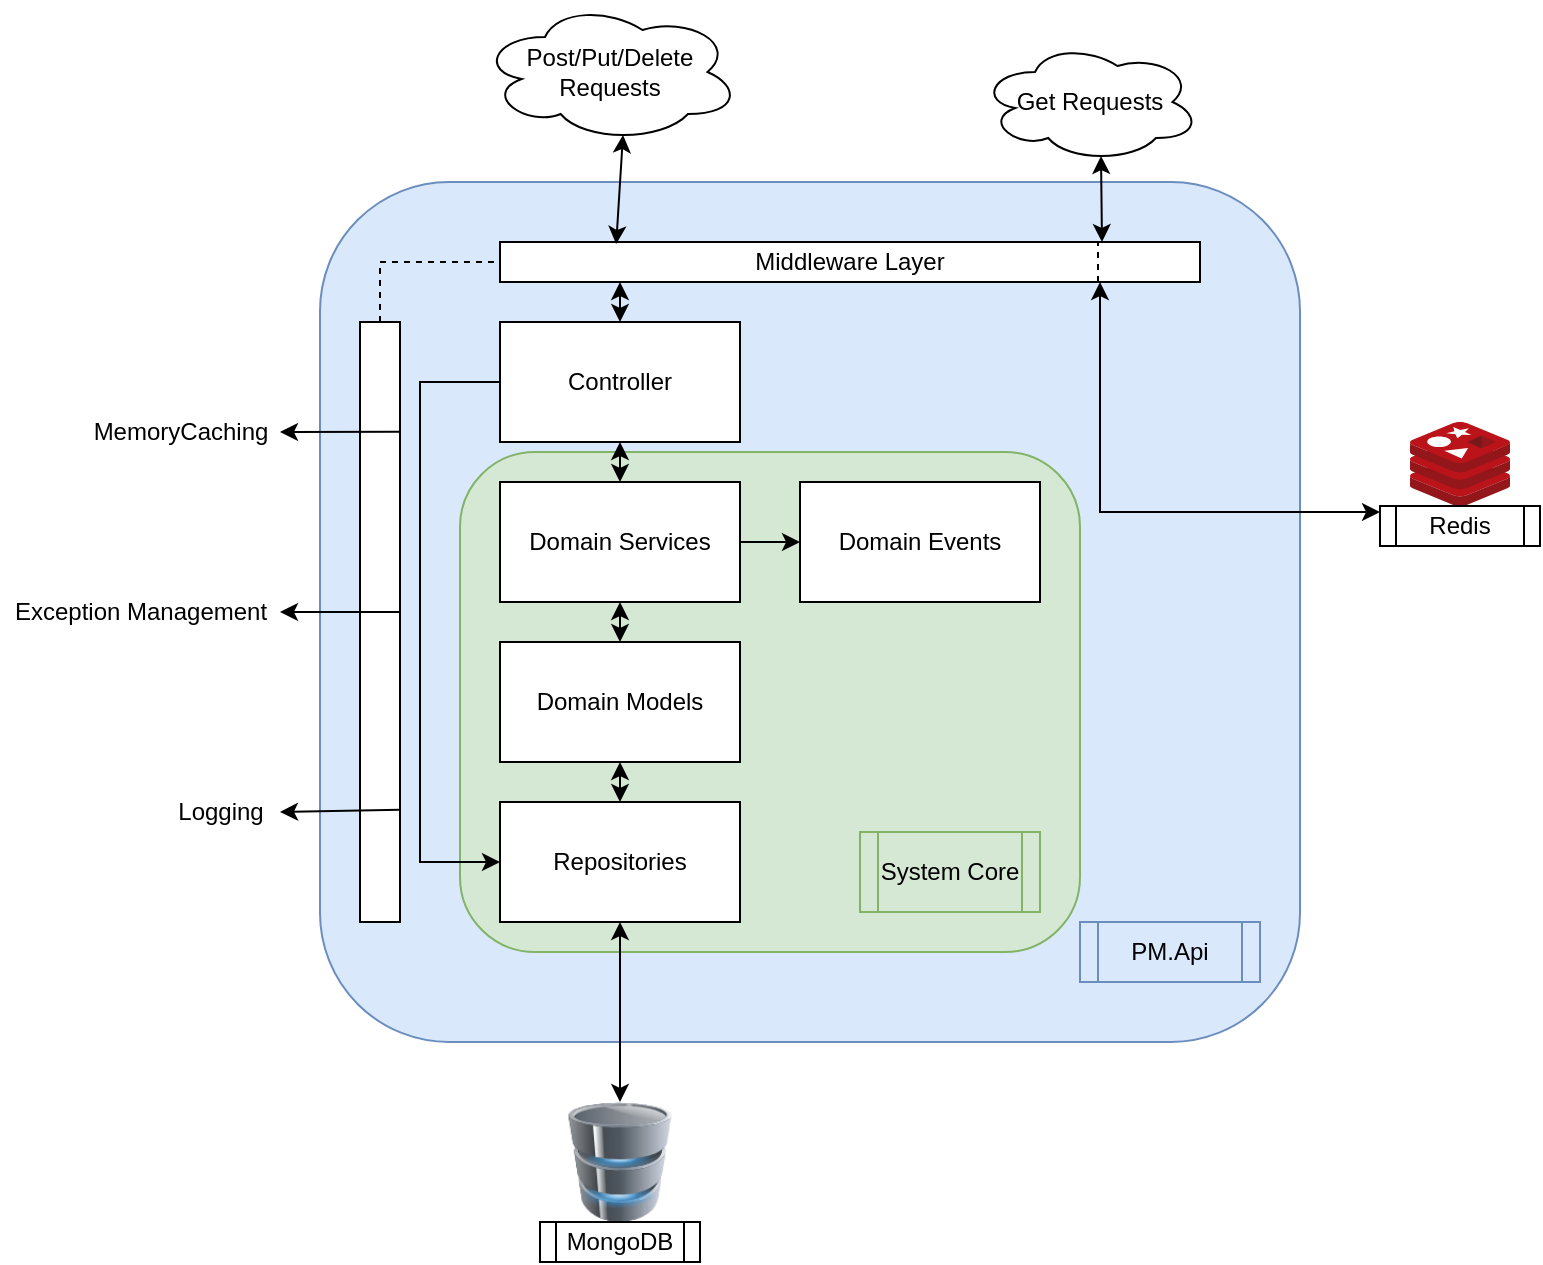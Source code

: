 <mxfile version="16.1.0" type="device" pages="2"><diagram id="n4mXf4Ls26mlzGFJRTDG" name="Page-1"><mxGraphModel dx="1422" dy="752" grid="1" gridSize="10" guides="1" tooltips="1" connect="1" arrows="1" fold="1" page="1" pageScale="1" pageWidth="827" pageHeight="1169" math="0" shadow="0"><root><mxCell id="0"/><mxCell id="1" parent="0"/><mxCell id="1JFj3KjXVqVTRi5dbd7J-1" value="" style="rounded=1;whiteSpace=wrap;html=1;fillColor=#dae8fc;strokeColor=#6c8ebf;" vertex="1" parent="1"><mxGeometry x="190" y="160" width="490" height="430" as="geometry"/></mxCell><mxCell id="tiwnSn_30BpbbiMSlaSS-12" value="" style="rounded=1;whiteSpace=wrap;html=1;fillColor=#d5e8d4;strokeColor=#82b366;" vertex="1" parent="1"><mxGeometry x="260" y="295" width="310" height="250" as="geometry"/></mxCell><mxCell id="tiwnSn_30BpbbiMSlaSS-1" value="Repositories" style="rounded=0;whiteSpace=wrap;html=1;" vertex="1" parent="1"><mxGeometry x="280" y="470" width="120" height="60" as="geometry"/></mxCell><mxCell id="tiwnSn_30BpbbiMSlaSS-5" value="&lt;div&gt;Domain Models&lt;/div&gt;" style="rounded=0;whiteSpace=wrap;html=1;" vertex="1" parent="1"><mxGeometry x="280" y="390" width="120" height="60" as="geometry"/></mxCell><mxCell id="tiwnSn_30BpbbiMSlaSS-6" value="&lt;div&gt;Domain Services&lt;br&gt;&lt;/div&gt;" style="rounded=0;whiteSpace=wrap;html=1;" vertex="1" parent="1"><mxGeometry x="280" y="310" width="120" height="60" as="geometry"/></mxCell><mxCell id="tiwnSn_30BpbbiMSlaSS-7" value="Controller" style="rounded=0;whiteSpace=wrap;html=1;" vertex="1" parent="1"><mxGeometry x="280" y="230" width="120" height="60" as="geometry"/></mxCell><mxCell id="tiwnSn_30BpbbiMSlaSS-9" value="Middleware Layer" style="rounded=0;whiteSpace=wrap;html=1;" vertex="1" parent="1"><mxGeometry x="280" y="190" width="350" height="20" as="geometry"/></mxCell><mxCell id="tiwnSn_30BpbbiMSlaSS-14" value="Get Requests" style="ellipse;shape=cloud;whiteSpace=wrap;html=1;" vertex="1" parent="1"><mxGeometry x="520" y="90" width="110" height="60" as="geometry"/></mxCell><mxCell id="tiwnSn_30BpbbiMSlaSS-16" value="" style="endArrow=classic;startArrow=classic;html=1;rounded=0;exitX=0.5;exitY=0;exitDx=0;exitDy=0;entryX=0.5;entryY=1;entryDx=0;entryDy=0;" edge="1" parent="1" source="tiwnSn_30BpbbiMSlaSS-6" target="tiwnSn_30BpbbiMSlaSS-7"><mxGeometry width="50" height="50" relative="1" as="geometry"><mxPoint x="490" y="400" as="sourcePoint"/><mxPoint x="540" y="350" as="targetPoint"/></mxGeometry></mxCell><mxCell id="tiwnSn_30BpbbiMSlaSS-18" value="" style="endArrow=classic;startArrow=classic;html=1;rounded=0;entryX=0.5;entryY=1;entryDx=0;entryDy=0;exitX=0.5;exitY=0;exitDx=0;exitDy=0;" edge="1" parent="1" source="tiwnSn_30BpbbiMSlaSS-5" target="tiwnSn_30BpbbiMSlaSS-6"><mxGeometry width="50" height="50" relative="1" as="geometry"><mxPoint x="480" y="390" as="sourcePoint"/><mxPoint x="540" y="350" as="targetPoint"/></mxGeometry></mxCell><mxCell id="tiwnSn_30BpbbiMSlaSS-19" value="" style="endArrow=classic;startArrow=classic;html=1;rounded=0;entryX=0.5;entryY=0;entryDx=0;entryDy=0;exitX=0.5;exitY=1;exitDx=0;exitDy=0;" edge="1" parent="1" source="tiwnSn_30BpbbiMSlaSS-5" target="tiwnSn_30BpbbiMSlaSS-1"><mxGeometry width="50" height="50" relative="1" as="geometry"><mxPoint x="490" y="400" as="sourcePoint"/><mxPoint x="540" y="350" as="targetPoint"/></mxGeometry></mxCell><mxCell id="tiwnSn_30BpbbiMSlaSS-20" value="" style="endArrow=classic;startArrow=classic;html=1;rounded=0;exitX=0.5;exitY=0;exitDx=0;exitDy=0;" edge="1" parent="1" source="tiwnSn_30BpbbiMSlaSS-7"><mxGeometry width="50" height="50" relative="1" as="geometry"><mxPoint x="475" y="230" as="sourcePoint"/><mxPoint x="340" y="210" as="targetPoint"/></mxGeometry></mxCell><mxCell id="tiwnSn_30BpbbiMSlaSS-21" value="" style="endArrow=classic;startArrow=classic;html=1;rounded=0;entryX=0.5;entryY=0;entryDx=0;entryDy=0;exitX=0.5;exitY=1;exitDx=0;exitDy=0;" edge="1" parent="1" source="tiwnSn_30BpbbiMSlaSS-1"><mxGeometry width="50" height="50" relative="1" as="geometry"><mxPoint x="480" y="530" as="sourcePoint"/><mxPoint x="340" y="620" as="targetPoint"/></mxGeometry></mxCell><mxCell id="1JFj3KjXVqVTRi5dbd7J-2" value="&lt;div&gt;Domain Events&lt;/div&gt;" style="rounded=0;whiteSpace=wrap;html=1;" vertex="1" parent="1"><mxGeometry x="430" y="310" width="120" height="60" as="geometry"/></mxCell><mxCell id="1JFj3KjXVqVTRi5dbd7J-10" value="" style="endArrow=classic;html=1;rounded=0;exitX=1;exitY=0.5;exitDx=0;exitDy=0;entryX=0;entryY=0.5;entryDx=0;entryDy=0;startArrow=none;" edge="1" parent="1" target="1JFj3KjXVqVTRi5dbd7J-2"><mxGeometry width="50" height="50" relative="1" as="geometry"><mxPoint x="420" y="340" as="sourcePoint"/><mxPoint x="540" y="350" as="targetPoint"/></mxGeometry></mxCell><mxCell id="1JFj3KjXVqVTRi5dbd7J-19" value="" style="endArrow=none;dashed=1;html=1;rounded=0;" edge="1" parent="1"><mxGeometry width="50" height="50" relative="1" as="geometry"><mxPoint x="579" y="210" as="sourcePoint"/><mxPoint x="579" y="190" as="targetPoint"/></mxGeometry></mxCell><mxCell id="1JFj3KjXVqVTRi5dbd7J-25" value="PM.Api" style="shape=process;whiteSpace=wrap;html=1;backgroundOutline=1;fillColor=#dae8fc;strokeColor=#6c8ebf;" vertex="1" parent="1"><mxGeometry x="570" y="530" width="90" height="30" as="geometry"/></mxCell><mxCell id="1JFj3KjXVqVTRi5dbd7J-26" value="Post/Put/Delete Requests" style="ellipse;shape=cloud;whiteSpace=wrap;html=1;" vertex="1" parent="1"><mxGeometry x="270" y="70" width="130" height="70" as="geometry"/></mxCell><mxCell id="1JFj3KjXVqVTRi5dbd7J-29" value="" style="endArrow=classic;startArrow=classic;html=1;rounded=0;entryX=0.55;entryY=0.95;entryDx=0;entryDy=0;entryPerimeter=0;exitX=0.166;exitY=0.05;exitDx=0;exitDy=0;exitPerimeter=0;" edge="1" parent="1" source="tiwnSn_30BpbbiMSlaSS-9" target="1JFj3KjXVqVTRi5dbd7J-26"><mxGeometry width="50" height="50" relative="1" as="geometry"><mxPoint x="490" y="400" as="sourcePoint"/><mxPoint x="540" y="350" as="targetPoint"/></mxGeometry></mxCell><mxCell id="1JFj3KjXVqVTRi5dbd7J-30" value="" style="endArrow=classic;startArrow=classic;html=1;rounded=0;entryX=0.55;entryY=0.95;entryDx=0;entryDy=0;entryPerimeter=0;" edge="1" parent="1" target="tiwnSn_30BpbbiMSlaSS-14"><mxGeometry width="50" height="50" relative="1" as="geometry"><mxPoint x="581" y="190" as="sourcePoint"/><mxPoint x="540" y="350" as="targetPoint"/></mxGeometry></mxCell><mxCell id="1JFj3KjXVqVTRi5dbd7J-31" value="System Core" style="shape=process;whiteSpace=wrap;html=1;backgroundOutline=1;fillColor=#d5e8d4;strokeColor=#82b366;" vertex="1" parent="1"><mxGeometry x="460" y="485" width="90" height="40" as="geometry"/></mxCell><mxCell id="1JFj3KjXVqVTRi5dbd7J-34" value="" style="rounded=0;whiteSpace=wrap;html=1;" vertex="1" parent="1"><mxGeometry x="210" y="230" width="20" height="300" as="geometry"/></mxCell><mxCell id="1JFj3KjXVqVTRi5dbd7J-35" value="" style="endArrow=classic;html=1;rounded=0;exitX=1;exitY=0.171;exitDx=0;exitDy=0;exitPerimeter=0;" edge="1" parent="1"><mxGeometry width="50" height="50" relative="1" as="geometry"><mxPoint x="230" y="284.85" as="sourcePoint"/><mxPoint x="170" y="285" as="targetPoint"/></mxGeometry></mxCell><mxCell id="1JFj3KjXVqVTRi5dbd7J-36" value="Exception Management" style="text;html=1;align=center;verticalAlign=middle;resizable=0;points=[];autosize=1;strokeColor=none;fillColor=none;" vertex="1" parent="1"><mxGeometry x="30" y="365" width="140" height="20" as="geometry"/></mxCell><mxCell id="1JFj3KjXVqVTRi5dbd7J-37" value="Logging" style="text;html=1;align=center;verticalAlign=middle;resizable=0;points=[];autosize=1;strokeColor=none;fillColor=none;" vertex="1" parent="1"><mxGeometry x="110" y="465" width="60" height="20" as="geometry"/></mxCell><mxCell id="1JFj3KjXVqVTRi5dbd7J-38" value="MemoryCaching" style="text;html=1;align=center;verticalAlign=middle;resizable=0;points=[];autosize=1;strokeColor=none;fillColor=none;" vertex="1" parent="1"><mxGeometry x="70" y="275" width="100" height="20" as="geometry"/></mxCell><mxCell id="1JFj3KjXVqVTRi5dbd7J-41" value="" style="endArrow=classic;html=1;rounded=0;" edge="1" parent="1"><mxGeometry width="50" height="50" relative="1" as="geometry"><mxPoint x="230" y="375" as="sourcePoint"/><mxPoint x="170" y="375" as="targetPoint"/></mxGeometry></mxCell><mxCell id="1JFj3KjXVqVTRi5dbd7J-42" value="" style="endArrow=classic;html=1;rounded=0;exitX=1;exitY=0.711;exitDx=0;exitDy=0;exitPerimeter=0;" edge="1" parent="1"><mxGeometry width="50" height="50" relative="1" as="geometry"><mxPoint x="230" y="473.85" as="sourcePoint"/><mxPoint x="170" y="475" as="targetPoint"/></mxGeometry></mxCell><mxCell id="ZY0MPu-2oaBYZ7PJ-k5w-1" value="" style="endArrow=none;dashed=1;html=1;rounded=0;entryX=0;entryY=0.5;entryDx=0;entryDy=0;exitX=0.5;exitY=0;exitDx=0;exitDy=0;" edge="1" parent="1" source="1JFj3KjXVqVTRi5dbd7J-34" target="tiwnSn_30BpbbiMSlaSS-9"><mxGeometry width="50" height="50" relative="1" as="geometry"><mxPoint x="390" y="380" as="sourcePoint"/><mxPoint x="440" y="330" as="targetPoint"/><Array as="points"><mxPoint x="220" y="200"/></Array></mxGeometry></mxCell><mxCell id="rYrrWAZ71oC1RogN41lw-2" value="" style="endArrow=none;html=1;rounded=0;exitX=1;exitY=0.5;exitDx=0;exitDy=0;" edge="1" parent="1" source="tiwnSn_30BpbbiMSlaSS-6"><mxGeometry width="50" height="50" relative="1" as="geometry"><mxPoint x="390" y="380" as="sourcePoint"/><mxPoint x="420" y="340" as="targetPoint"/></mxGeometry></mxCell><mxCell id="wOW3LixsbooHwhvDvevC-1" value="" style="endArrow=classic;startArrow=classic;html=1;rounded=0;exitX=0;exitY=0.5;exitDx=0;exitDy=0;" edge="1" parent="1"><mxGeometry width="50" height="50" relative="1" as="geometry"><mxPoint x="720" y="325" as="sourcePoint"/><mxPoint x="580" y="210" as="targetPoint"/><Array as="points"><mxPoint x="580" y="325"/></Array></mxGeometry></mxCell><mxCell id="Mg2YkDo99dxgG_lEZVsR-2" value="" style="endArrow=classic;html=1;rounded=0;entryX=0;entryY=0.5;entryDx=0;entryDy=0;exitX=0;exitY=0.5;exitDx=0;exitDy=0;" edge="1" parent="1" source="tiwnSn_30BpbbiMSlaSS-7" target="tiwnSn_30BpbbiMSlaSS-1"><mxGeometry width="50" height="50" relative="1" as="geometry"><mxPoint x="390" y="470" as="sourcePoint"/><mxPoint x="440" y="420" as="targetPoint"/><Array as="points"><mxPoint x="240" y="260"/><mxPoint x="240" y="500"/></Array></mxGeometry></mxCell><mxCell id="ke9yuqH7MexA28fiucKn-1" value="" style="sketch=0;aspect=fixed;html=1;points=[];align=center;image;fontSize=12;image=img/lib/mscae/Cache_Redis_Product.svg;" vertex="1" parent="1"><mxGeometry x="735" y="280" width="50" height="42" as="geometry"/></mxCell><mxCell id="ke9yuqH7MexA28fiucKn-2" value="Redis" style="shape=process;whiteSpace=wrap;html=1;backgroundOutline=1;" vertex="1" parent="1"><mxGeometry x="720" y="322" width="80" height="20" as="geometry"/></mxCell><mxCell id="ke9yuqH7MexA28fiucKn-3" value="" style="image;html=1;image=img/lib/clip_art/computers/Database_128x128.png" vertex="1" parent="1"><mxGeometry x="310" y="620" width="60" height="60" as="geometry"/></mxCell><mxCell id="ke9yuqH7MexA28fiucKn-5" value="&lt;div&gt;MongoDB&lt;/div&gt;" style="shape=process;whiteSpace=wrap;html=1;backgroundOutline=1;" vertex="1" parent="1"><mxGeometry x="300" y="680" width="80" height="20" as="geometry"/></mxCell></root></mxGraphModel></diagram><diagram id="lgLGTIA42oVv88fDVuzz" name="Page-2"><mxGraphModel dx="1422" dy="752" grid="1" gridSize="10" guides="1" tooltips="1" connect="1" arrows="1" fold="1" page="1" pageScale="1" pageWidth="827" pageHeight="1169" math="0" shadow="0"><root><mxCell id="F64AryKqG9AdYwwS8ObK-0"/><mxCell id="F64AryKqG9AdYwwS8ObK-1" parent="F64AryKqG9AdYwwS8ObK-0"/><mxCell id="NI0IWfXvdoZGciJb8HcF-0" value="" style="rounded=1;whiteSpace=wrap;html=1;fillColor=#dae8fc;strokeColor=#6c8ebf;" vertex="1" parent="F64AryKqG9AdYwwS8ObK-1"><mxGeometry x="190" y="160" width="490" height="430" as="geometry"/></mxCell><mxCell id="NI0IWfXvdoZGciJb8HcF-1" value="" style="rounded=1;whiteSpace=wrap;html=1;fillColor=#d5e8d4;strokeColor=#82b366;" vertex="1" parent="F64AryKqG9AdYwwS8ObK-1"><mxGeometry x="260" y="295" width="310" height="250" as="geometry"/></mxCell><mxCell id="NI0IWfXvdoZGciJb8HcF-2" value="Repositories" style="rounded=0;whiteSpace=wrap;html=1;" vertex="1" parent="F64AryKqG9AdYwwS8ObK-1"><mxGeometry x="280" y="470" width="120" height="60" as="geometry"/></mxCell><mxCell id="NI0IWfXvdoZGciJb8HcF-5" value="&lt;div&gt;Domain Models&lt;/div&gt;" style="rounded=0;whiteSpace=wrap;html=1;" vertex="1" parent="F64AryKqG9AdYwwS8ObK-1"><mxGeometry x="280" y="390" width="120" height="60" as="geometry"/></mxCell><mxCell id="NI0IWfXvdoZGciJb8HcF-6" value="&lt;div&gt;Domain Services&lt;br&gt;&lt;/div&gt;" style="rounded=0;whiteSpace=wrap;html=1;" vertex="1" parent="F64AryKqG9AdYwwS8ObK-1"><mxGeometry x="280" y="310" width="120" height="60" as="geometry"/></mxCell><mxCell id="NI0IWfXvdoZGciJb8HcF-7" value="Controller" style="rounded=0;whiteSpace=wrap;html=1;" vertex="1" parent="F64AryKqG9AdYwwS8ObK-1"><mxGeometry x="280" y="230" width="120" height="60" as="geometry"/></mxCell><mxCell id="NI0IWfXvdoZGciJb8HcF-8" value="Middleware Layer" style="rounded=0;whiteSpace=wrap;html=1;" vertex="1" parent="F64AryKqG9AdYwwS8ObK-1"><mxGeometry x="280" y="190" width="350" height="20" as="geometry"/></mxCell><mxCell id="NI0IWfXvdoZGciJb8HcF-9" value="Get Requests" style="ellipse;shape=cloud;whiteSpace=wrap;html=1;" vertex="1" parent="F64AryKqG9AdYwwS8ObK-1"><mxGeometry x="520" y="90" width="110" height="60" as="geometry"/></mxCell><mxCell id="NI0IWfXvdoZGciJb8HcF-10" value="" style="endArrow=classic;startArrow=classic;html=1;rounded=0;exitX=0.5;exitY=0;exitDx=0;exitDy=0;entryX=0.5;entryY=1;entryDx=0;entryDy=0;" edge="1" parent="F64AryKqG9AdYwwS8ObK-1" source="NI0IWfXvdoZGciJb8HcF-6" target="NI0IWfXvdoZGciJb8HcF-7"><mxGeometry width="50" height="50" relative="1" as="geometry"><mxPoint x="490" y="400" as="sourcePoint"/><mxPoint x="540" y="350" as="targetPoint"/></mxGeometry></mxCell><mxCell id="NI0IWfXvdoZGciJb8HcF-11" value="" style="endArrow=classic;startArrow=classic;html=1;rounded=0;entryX=0.5;entryY=1;entryDx=0;entryDy=0;exitX=0.5;exitY=0;exitDx=0;exitDy=0;" edge="1" parent="F64AryKqG9AdYwwS8ObK-1" source="NI0IWfXvdoZGciJb8HcF-5" target="NI0IWfXvdoZGciJb8HcF-6"><mxGeometry width="50" height="50" relative="1" as="geometry"><mxPoint x="480" y="390" as="sourcePoint"/><mxPoint x="540" y="350" as="targetPoint"/></mxGeometry></mxCell><mxCell id="NI0IWfXvdoZGciJb8HcF-12" value="" style="endArrow=classic;startArrow=classic;html=1;rounded=0;entryX=0.5;entryY=0;entryDx=0;entryDy=0;exitX=0.5;exitY=1;exitDx=0;exitDy=0;" edge="1" parent="F64AryKqG9AdYwwS8ObK-1" source="NI0IWfXvdoZGciJb8HcF-5" target="NI0IWfXvdoZGciJb8HcF-2"><mxGeometry width="50" height="50" relative="1" as="geometry"><mxPoint x="490" y="400" as="sourcePoint"/><mxPoint x="540" y="350" as="targetPoint"/></mxGeometry></mxCell><mxCell id="NI0IWfXvdoZGciJb8HcF-13" value="" style="endArrow=classic;startArrow=classic;html=1;rounded=0;exitX=0.5;exitY=0;exitDx=0;exitDy=0;" edge="1" parent="F64AryKqG9AdYwwS8ObK-1" source="NI0IWfXvdoZGciJb8HcF-7"><mxGeometry width="50" height="50" relative="1" as="geometry"><mxPoint x="475" y="230" as="sourcePoint"/><mxPoint x="340" y="210" as="targetPoint"/></mxGeometry></mxCell><mxCell id="NI0IWfXvdoZGciJb8HcF-14" value="" style="endArrow=classic;startArrow=classic;html=1;rounded=0;entryX=0.5;entryY=0;entryDx=0;entryDy=0;exitX=0.5;exitY=1;exitDx=0;exitDy=0;" edge="1" parent="F64AryKqG9AdYwwS8ObK-1" source="NI0IWfXvdoZGciJb8HcF-2"><mxGeometry width="50" height="50" relative="1" as="geometry"><mxPoint x="480" y="530" as="sourcePoint"/><mxPoint x="340" y="620" as="targetPoint"/></mxGeometry></mxCell><mxCell id="NI0IWfXvdoZGciJb8HcF-15" value="Publisher" style="rounded=0;whiteSpace=wrap;html=1;" vertex="1" parent="F64AryKqG9AdYwwS8ObK-1"><mxGeometry x="430" y="310" width="120" height="60" as="geometry"/></mxCell><mxCell id="NI0IWfXvdoZGciJb8HcF-16" value="" style="endArrow=classic;html=1;rounded=0;exitX=1;exitY=0.5;exitDx=0;exitDy=0;entryX=0;entryY=0.5;entryDx=0;entryDy=0;startArrow=none;" edge="1" parent="F64AryKqG9AdYwwS8ObK-1" target="NI0IWfXvdoZGciJb8HcF-15"><mxGeometry width="50" height="50" relative="1" as="geometry"><mxPoint x="420" y="340" as="sourcePoint"/><mxPoint x="540" y="350" as="targetPoint"/></mxGeometry></mxCell><mxCell id="NI0IWfXvdoZGciJb8HcF-19" value="" style="endArrow=none;dashed=1;html=1;rounded=0;" edge="1" parent="F64AryKqG9AdYwwS8ObK-1"><mxGeometry width="50" height="50" relative="1" as="geometry"><mxPoint x="579" y="210" as="sourcePoint"/><mxPoint x="579" y="190" as="targetPoint"/></mxGeometry></mxCell><mxCell id="NI0IWfXvdoZGciJb8HcF-21" value="PM.Api" style="shape=process;whiteSpace=wrap;html=1;backgroundOutline=1;fillColor=#dae8fc;strokeColor=#6c8ebf;" vertex="1" parent="F64AryKqG9AdYwwS8ObK-1"><mxGeometry x="570" y="530" width="90" height="30" as="geometry"/></mxCell><mxCell id="NI0IWfXvdoZGciJb8HcF-22" value="Post/Put/Delete Requests" style="ellipse;shape=cloud;whiteSpace=wrap;html=1;" vertex="1" parent="F64AryKqG9AdYwwS8ObK-1"><mxGeometry x="270" y="70" width="130" height="70" as="geometry"/></mxCell><mxCell id="NI0IWfXvdoZGciJb8HcF-23" value="" style="endArrow=classic;startArrow=classic;html=1;rounded=0;entryX=0.55;entryY=0.95;entryDx=0;entryDy=0;entryPerimeter=0;exitX=0.166;exitY=0.05;exitDx=0;exitDy=0;exitPerimeter=0;" edge="1" parent="F64AryKqG9AdYwwS8ObK-1" source="NI0IWfXvdoZGciJb8HcF-8" target="NI0IWfXvdoZGciJb8HcF-22"><mxGeometry width="50" height="50" relative="1" as="geometry"><mxPoint x="490" y="400" as="sourcePoint"/><mxPoint x="540" y="350" as="targetPoint"/></mxGeometry></mxCell><mxCell id="NI0IWfXvdoZGciJb8HcF-24" value="" style="endArrow=classic;startArrow=classic;html=1;rounded=0;entryX=0.55;entryY=0.95;entryDx=0;entryDy=0;entryPerimeter=0;" edge="1" parent="F64AryKqG9AdYwwS8ObK-1" target="NI0IWfXvdoZGciJb8HcF-9"><mxGeometry width="50" height="50" relative="1" as="geometry"><mxPoint x="581" y="190" as="sourcePoint"/><mxPoint x="540" y="350" as="targetPoint"/></mxGeometry></mxCell><mxCell id="NI0IWfXvdoZGciJb8HcF-25" value="System Core" style="shape=process;whiteSpace=wrap;html=1;backgroundOutline=1;fillColor=#d5e8d4;strokeColor=#82b366;" vertex="1" parent="F64AryKqG9AdYwwS8ObK-1"><mxGeometry x="460" y="485" width="90" height="40" as="geometry"/></mxCell><mxCell id="NI0IWfXvdoZGciJb8HcF-27" value="" style="rounded=0;whiteSpace=wrap;html=1;" vertex="1" parent="F64AryKqG9AdYwwS8ObK-1"><mxGeometry x="210" y="230" width="20" height="300" as="geometry"/></mxCell><mxCell id="NI0IWfXvdoZGciJb8HcF-28" value="" style="endArrow=classic;html=1;rounded=0;exitX=1;exitY=0.171;exitDx=0;exitDy=0;exitPerimeter=0;" edge="1" parent="F64AryKqG9AdYwwS8ObK-1"><mxGeometry width="50" height="50" relative="1" as="geometry"><mxPoint x="230" y="284.85" as="sourcePoint"/><mxPoint x="170" y="285" as="targetPoint"/></mxGeometry></mxCell><mxCell id="NI0IWfXvdoZGciJb8HcF-29" value="Exception Management" style="text;html=1;align=center;verticalAlign=middle;resizable=0;points=[];autosize=1;strokeColor=none;fillColor=none;" vertex="1" parent="F64AryKqG9AdYwwS8ObK-1"><mxGeometry x="30" y="365" width="140" height="20" as="geometry"/></mxCell><mxCell id="NI0IWfXvdoZGciJb8HcF-30" value="Logging" style="text;html=1;align=center;verticalAlign=middle;resizable=0;points=[];autosize=1;strokeColor=none;fillColor=none;" vertex="1" parent="F64AryKqG9AdYwwS8ObK-1"><mxGeometry x="110" y="465" width="60" height="20" as="geometry"/></mxCell><mxCell id="NI0IWfXvdoZGciJb8HcF-31" value="MemoryCaching" style="text;html=1;align=center;verticalAlign=middle;resizable=0;points=[];autosize=1;strokeColor=none;fillColor=none;" vertex="1" parent="F64AryKqG9AdYwwS8ObK-1"><mxGeometry x="70" y="275" width="100" height="20" as="geometry"/></mxCell><mxCell id="NI0IWfXvdoZGciJb8HcF-32" value="" style="endArrow=classic;html=1;rounded=0;" edge="1" parent="F64AryKqG9AdYwwS8ObK-1"><mxGeometry width="50" height="50" relative="1" as="geometry"><mxPoint x="230" y="375" as="sourcePoint"/><mxPoint x="170" y="375" as="targetPoint"/></mxGeometry></mxCell><mxCell id="NI0IWfXvdoZGciJb8HcF-33" value="" style="endArrow=classic;html=1;rounded=0;exitX=1;exitY=0.711;exitDx=0;exitDy=0;exitPerimeter=0;" edge="1" parent="F64AryKqG9AdYwwS8ObK-1"><mxGeometry width="50" height="50" relative="1" as="geometry"><mxPoint x="230" y="473.85" as="sourcePoint"/><mxPoint x="170" y="475" as="targetPoint"/></mxGeometry></mxCell><mxCell id="NI0IWfXvdoZGciJb8HcF-34" value="" style="endArrow=none;dashed=1;html=1;rounded=0;entryX=0;entryY=0.5;entryDx=0;entryDy=0;exitX=0.5;exitY=0;exitDx=0;exitDy=0;" edge="1" parent="F64AryKqG9AdYwwS8ObK-1" source="NI0IWfXvdoZGciJb8HcF-27" target="NI0IWfXvdoZGciJb8HcF-8"><mxGeometry width="50" height="50" relative="1" as="geometry"><mxPoint x="390" y="380" as="sourcePoint"/><mxPoint x="440" y="330" as="targetPoint"/><Array as="points"><mxPoint x="220" y="200"/></Array></mxGeometry></mxCell><mxCell id="NI0IWfXvdoZGciJb8HcF-35" value="" style="endArrow=none;html=1;rounded=0;exitX=1;exitY=0.5;exitDx=0;exitDy=0;" edge="1" parent="F64AryKqG9AdYwwS8ObK-1" source="NI0IWfXvdoZGciJb8HcF-6"><mxGeometry width="50" height="50" relative="1" as="geometry"><mxPoint x="390" y="380" as="sourcePoint"/><mxPoint x="420" y="340" as="targetPoint"/></mxGeometry></mxCell><mxCell id="_iS7U2EdFRvcD89KS-jw-0" value="" style="rounded=1;whiteSpace=wrap;html=1;fillColor=#dae8fc;strokeColor=#6c8ebf;" vertex="1" parent="F64AryKqG9AdYwwS8ObK-1"><mxGeometry x="810" y="275" width="230" height="315" as="geometry"/></mxCell><mxCell id="kYMipPOBdEYpp0654ToQ-0" value="Consumer" style="shape=process;whiteSpace=wrap;html=1;backgroundOutline=1;fillColor=#dae8fc;strokeColor=#6c8ebf;" vertex="1" parent="F64AryKqG9AdYwwS8ObK-1"><mxGeometry x="940" y="545" width="90" height="30" as="geometry"/></mxCell><mxCell id="kYMipPOBdEYpp0654ToQ-2" value="" style="aspect=fixed;html=1;points=[];align=center;image;fontSize=12;image=img/lib/azure2/general/Service_Bus.svg;rotation=-90;" vertex="1" parent="F64AryKqG9AdYwwS8ObK-1"><mxGeometry x="705" y="310" width="70" height="60" as="geometry"/></mxCell><mxCell id="kYMipPOBdEYpp0654ToQ-3" value="Event Bus" style="shape=process;whiteSpace=wrap;html=1;backgroundOutline=1;" vertex="1" parent="F64AryKqG9AdYwwS8ObK-1"><mxGeometry x="700" y="370" width="80" height="20" as="geometry"/></mxCell><mxCell id="kYMipPOBdEYpp0654ToQ-4" value="" style="endArrow=classic;html=1;rounded=0;exitX=1;exitY=0.5;exitDx=0;exitDy=0;" edge="1" parent="F64AryKqG9AdYwwS8ObK-1" source="NI0IWfXvdoZGciJb8HcF-15" target="kYMipPOBdEYpp0654ToQ-2"><mxGeometry width="50" height="50" relative="1" as="geometry"><mxPoint x="500" y="540" as="sourcePoint"/><mxPoint x="550" y="490" as="targetPoint"/></mxGeometry></mxCell><mxCell id="kYMipPOBdEYpp0654ToQ-6" value="Consumer" style="rounded=0;whiteSpace=wrap;html=1;" vertex="1" parent="F64AryKqG9AdYwwS8ObK-1"><mxGeometry x="860" y="310" width="120" height="60" as="geometry"/></mxCell><mxCell id="kYMipPOBdEYpp0654ToQ-8" value="" style="endArrow=classic;html=1;rounded=0;entryX=0;entryY=0.5;entryDx=0;entryDy=0;" edge="1" parent="F64AryKqG9AdYwwS8ObK-1" source="kYMipPOBdEYpp0654ToQ-2" target="kYMipPOBdEYpp0654ToQ-6"><mxGeometry width="50" height="50" relative="1" as="geometry"><mxPoint x="500" y="390" as="sourcePoint"/><mxPoint x="550" y="340" as="targetPoint"/></mxGeometry></mxCell><mxCell id="kYMipPOBdEYpp0654ToQ-9" value="" style="endArrow=classic;startArrow=classic;html=1;rounded=0;exitX=0;exitY=0.5;exitDx=0;exitDy=0;" edge="1" parent="F64AryKqG9AdYwwS8ObK-1" source="r3GybgmjMwCxbMhHtuAO-5"><mxGeometry width="50" height="50" relative="1" as="geometry"><mxPoint x="705" y="257" as="sourcePoint"/><mxPoint x="580" y="210" as="targetPoint"/><Array as="points"><mxPoint x="580" y="252"/></Array></mxGeometry></mxCell><mxCell id="9kg5RprL5UaNoaRBsC75-0" value="" style="endArrow=classic;html=1;rounded=0;exitX=0.5;exitY=0;exitDx=0;exitDy=0;entryX=1;entryY=0.5;entryDx=0;entryDy=0;" edge="1" parent="F64AryKqG9AdYwwS8ObK-1" source="kYMipPOBdEYpp0654ToQ-6" target="r3GybgmjMwCxbMhHtuAO-5"><mxGeometry width="50" height="50" relative="1" as="geometry"><mxPoint x="500" y="390" as="sourcePoint"/><mxPoint x="765" y="257" as="targetPoint"/><Array as="points"><mxPoint x="920" y="252"/></Array></mxGeometry></mxCell><mxCell id="X6ZbxbmD-GaY5vB0C99x-0" value="" style="html=1;verticalLabelPosition=bottom;align=center;labelBackgroundColor=#ffffff;verticalAlign=top;strokeWidth=2;strokeColor=#0080F0;shadow=0;dashed=0;shape=mxgraph.ios7.icons.flash;" vertex="1" parent="F64AryKqG9AdYwwS8ObK-1"><mxGeometry x="617" y="327.5" width="13" height="25" as="geometry"/></mxCell><mxCell id="r3GybgmjMwCxbMhHtuAO-0" value="" style="endArrow=classic;html=1;rounded=0;entryX=0;entryY=0.5;entryDx=0;entryDy=0;exitX=0;exitY=0.5;exitDx=0;exitDy=0;" edge="1" parent="F64AryKqG9AdYwwS8ObK-1"><mxGeometry width="50" height="50" relative="1" as="geometry"><mxPoint x="280" y="260" as="sourcePoint"/><mxPoint x="280" y="500" as="targetPoint"/><Array as="points"><mxPoint x="240" y="260"/><mxPoint x="240" y="500"/></Array></mxGeometry></mxCell><mxCell id="r3GybgmjMwCxbMhHtuAO-1" value="Consumer Repositories" style="rounded=0;whiteSpace=wrap;html=1;" vertex="1" parent="F64AryKqG9AdYwwS8ObK-1"><mxGeometry x="860" y="390" width="120" height="60" as="geometry"/></mxCell><mxCell id="r3GybgmjMwCxbMhHtuAO-2" value="" style="endArrow=classic;startArrow=classic;html=1;rounded=0;entryX=0.5;entryY=1;entryDx=0;entryDy=0;" edge="1" parent="F64AryKqG9AdYwwS8ObK-1" source="r3GybgmjMwCxbMhHtuAO-1" target="kYMipPOBdEYpp0654ToQ-6"><mxGeometry width="50" height="50" relative="1" as="geometry"><mxPoint x="500" y="390" as="sourcePoint"/><mxPoint x="550" y="340" as="targetPoint"/></mxGeometry></mxCell><mxCell id="r3GybgmjMwCxbMhHtuAO-3" value="" style="endArrow=classic;startArrow=classic;html=1;rounded=0;exitX=0.5;exitY=1;exitDx=0;exitDy=0;" edge="1" parent="F64AryKqG9AdYwwS8ObK-1" source="r3GybgmjMwCxbMhHtuAO-1" target="bV4hE1zwODbZEaO4MOl_-0"><mxGeometry width="50" height="50" relative="1" as="geometry"><mxPoint x="500" y="390" as="sourcePoint"/><mxPoint x="370" y="650" as="targetPoint"/><Array as="points"><mxPoint x="920" y="650"/></Array></mxGeometry></mxCell><mxCell id="r3GybgmjMwCxbMhHtuAO-4" value="" style="sketch=0;aspect=fixed;html=1;points=[];align=center;image;fontSize=12;image=img/lib/mscae/Cache_Redis_Product.svg;" vertex="1" parent="F64AryKqG9AdYwwS8ObK-1"><mxGeometry x="720" y="200" width="50" height="42" as="geometry"/></mxCell><mxCell id="r3GybgmjMwCxbMhHtuAO-5" value="Redis" style="shape=process;whiteSpace=wrap;html=1;backgroundOutline=1;" vertex="1" parent="F64AryKqG9AdYwwS8ObK-1"><mxGeometry x="705" y="242" width="80" height="20" as="geometry"/></mxCell><mxCell id="bV4hE1zwODbZEaO4MOl_-0" value="" style="image;html=1;image=img/lib/clip_art/computers/Database_128x128.png" vertex="1" parent="F64AryKqG9AdYwwS8ObK-1"><mxGeometry x="310" y="620" width="60" height="60" as="geometry"/></mxCell><mxCell id="bV4hE1zwODbZEaO4MOl_-1" value="&lt;div&gt;MongoDB&lt;/div&gt;" style="shape=process;whiteSpace=wrap;html=1;backgroundOutline=1;" vertex="1" parent="F64AryKqG9AdYwwS8ObK-1"><mxGeometry x="300" y="680" width="80" height="20" as="geometry"/></mxCell></root></mxGraphModel></diagram></mxfile>